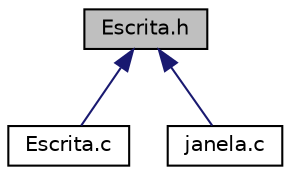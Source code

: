 digraph "Escrita.h"
{
  edge [fontname="Helvetica",fontsize="10",labelfontname="Helvetica",labelfontsize="10"];
  node [fontname="Helvetica",fontsize="10",shape=record];
  Node1 [label="Escrita.h",height=0.2,width=0.4,color="black", fillcolor="grey75", style="filled", fontcolor="black"];
  Node1 -> Node2 [dir="back",color="midnightblue",fontsize="10",style="solid",fontname="Helvetica"];
  Node2 [label="Escrita.c",height=0.2,width=0.4,color="black", fillcolor="white", style="filled",URL="$Escrita_8c.html"];
  Node1 -> Node3 [dir="back",color="midnightblue",fontsize="10",style="solid",fontname="Helvetica"];
  Node3 [label="janela.c",height=0.2,width=0.4,color="black", fillcolor="white", style="filled",URL="$janela_8c.html"];
}
